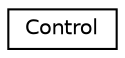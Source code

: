 digraph "Graphical Class Hierarchy"
{
 // LATEX_PDF_SIZE
  edge [fontname="Helvetica",fontsize="10",labelfontname="Helvetica",labelfontsize="10"];
  node [fontname="Helvetica",fontsize="10",shape=record];
  rankdir="LR";
  Node0 [label="Control",height=0.2,width=0.4,color="black", fillcolor="white", style="filled",URL="$structControl.html",tooltip=" "];
}
